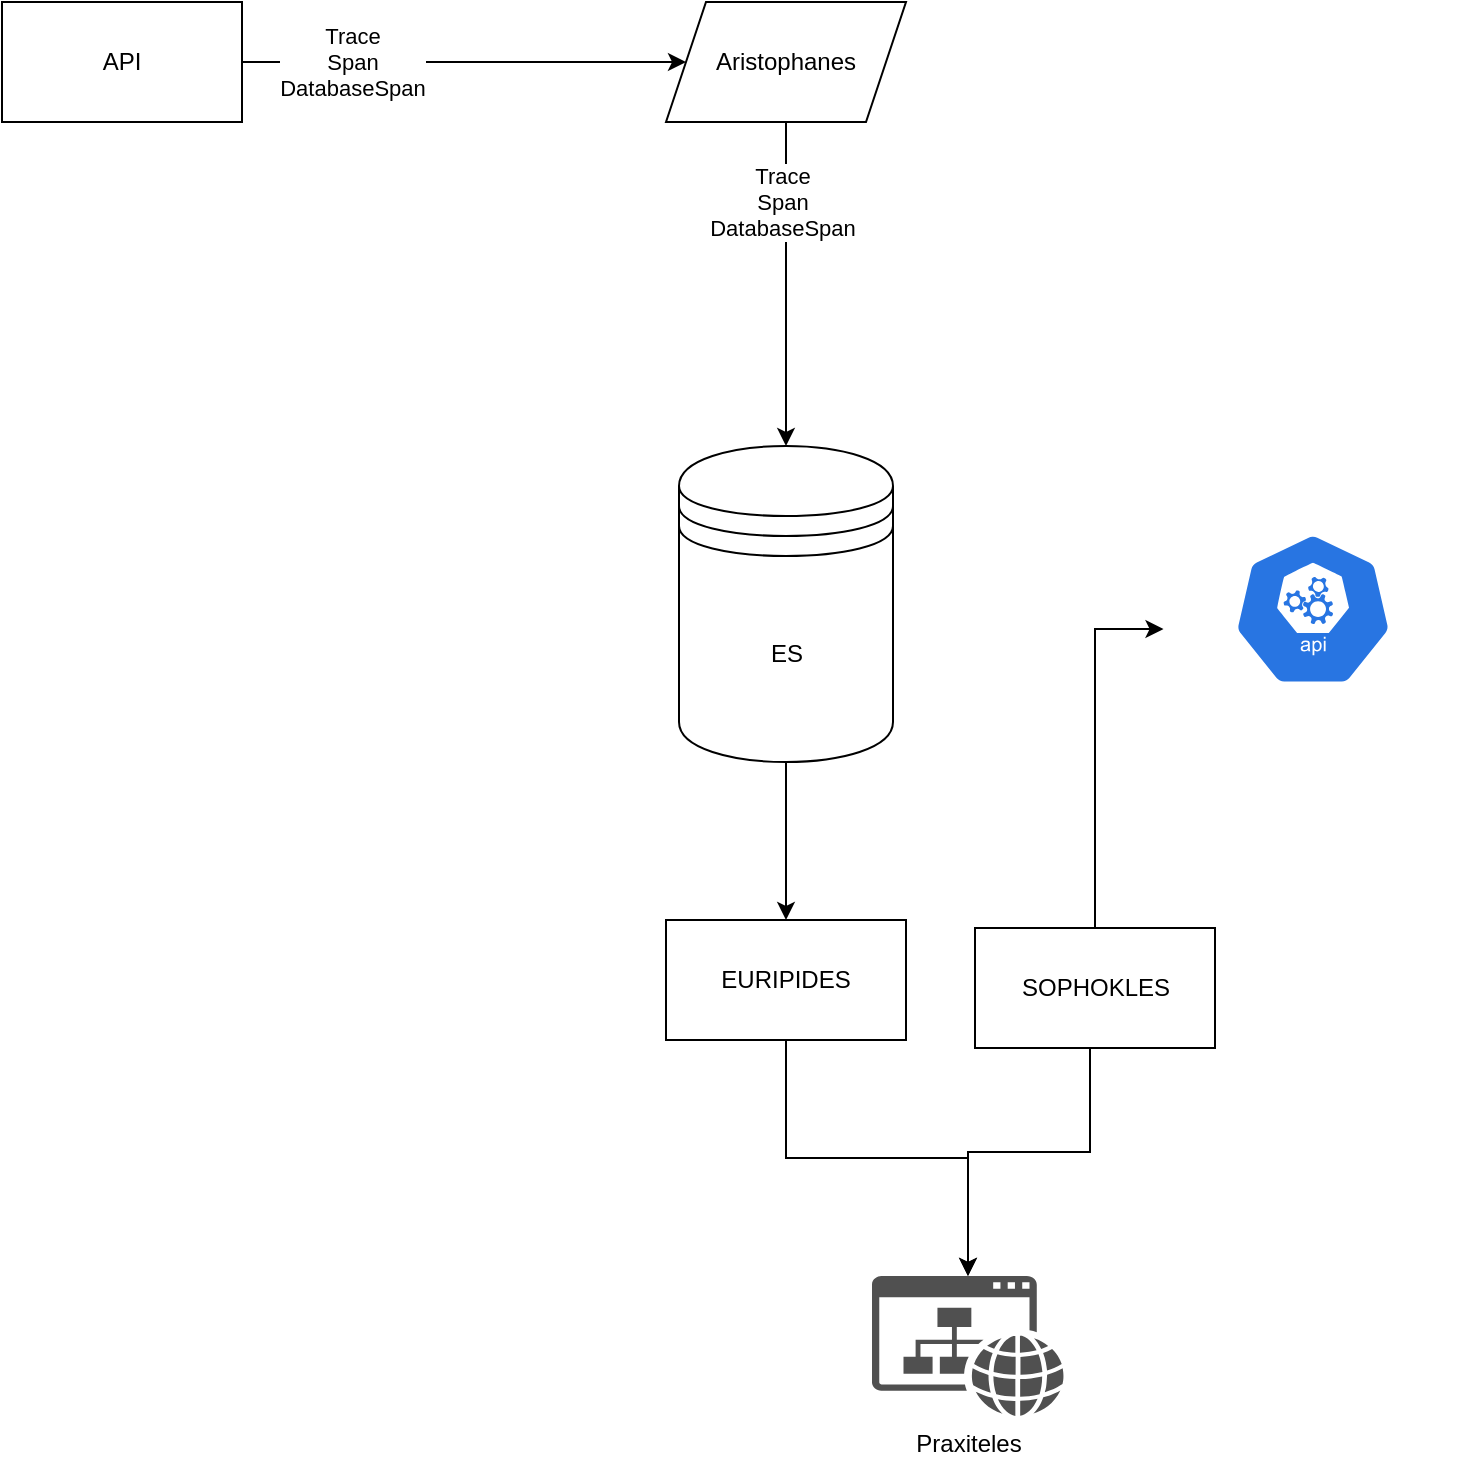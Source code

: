 <?xml version="1.0" encoding="UTF-8"?>
<mxfile version="20.6.2" type="device"><diagram id="fFhBadNZPSA6GtgQHTmR" name="Page-1"><mxGraphModel dx="3346" dy="1269" grid="0" gridSize="10" guides="1" tooltips="1" connect="1" arrows="1" fold="1" page="1" pageScale="1" pageWidth="827" pageHeight="1169" background="#ffffff" math="0" shadow="0"><root><mxCell id="0"/><mxCell id="1" parent="0"/><mxCell id="7MaI2NpDVY1atV138d6i-5" value="" style="edgeStyle=orthogonalEdgeStyle;rounded=0;orthogonalLoop=1;jettySize=auto;html=1;" parent="1" source="7MaI2NpDVY1atV138d6i-1" target="7MaI2NpDVY1atV138d6i-4" edge="1"><mxGeometry relative="1" as="geometry"/></mxCell><mxCell id="7MaI2NpDVY1atV138d6i-8" value="Trace&lt;br&gt;Span&lt;br&gt;DatabaseSpan" style="edgeLabel;html=1;align=center;verticalAlign=middle;resizable=0;points=[];" parent="7MaI2NpDVY1atV138d6i-5" vertex="1" connectable="0"><mxGeometry x="-0.511" relative="1" as="geometry"><mxPoint as="offset"/></mxGeometry></mxCell><mxCell id="7MaI2NpDVY1atV138d6i-1" value="API" style="rounded=0;whiteSpace=wrap;html=1;" parent="1" vertex="1"><mxGeometry x="87" y="80" width="120" height="60" as="geometry"/></mxCell><mxCell id="7MaI2NpDVY1atV138d6i-9" style="edgeStyle=orthogonalEdgeStyle;rounded=0;orthogonalLoop=1;jettySize=auto;html=1;" parent="1" source="7MaI2NpDVY1atV138d6i-4" target="7MaI2NpDVY1atV138d6i-6" edge="1"><mxGeometry relative="1" as="geometry"/></mxCell><mxCell id="7MaI2NpDVY1atV138d6i-10" value="Trace&lt;br&gt;Span&lt;br&gt;DatabaseSpan" style="edgeLabel;html=1;align=center;verticalAlign=middle;resizable=0;points=[];" parent="7MaI2NpDVY1atV138d6i-9" vertex="1" connectable="0"><mxGeometry x="-0.508" y="-2" relative="1" as="geometry"><mxPoint as="offset"/></mxGeometry></mxCell><mxCell id="7MaI2NpDVY1atV138d6i-4" value="Aristophanes" style="shape=parallelogram;perimeter=parallelogramPerimeter;whiteSpace=wrap;html=1;fixedSize=1;rounded=0;" parent="1" vertex="1"><mxGeometry x="419" y="80" width="120" height="60" as="geometry"/></mxCell><mxCell id="7MaI2NpDVY1atV138d6i-16" style="edgeStyle=orthogonalEdgeStyle;rounded=0;orthogonalLoop=1;jettySize=auto;html=1;" parent="1" source="7MaI2NpDVY1atV138d6i-6" target="7MaI2NpDVY1atV138d6i-15" edge="1"><mxGeometry relative="1" as="geometry"/></mxCell><mxCell id="7MaI2NpDVY1atV138d6i-6" value="ES" style="shape=datastore;whiteSpace=wrap;html=1;" parent="1" vertex="1"><mxGeometry x="425.5" y="302" width="107" height="158" as="geometry"/></mxCell><mxCell id="7MaI2NpDVY1atV138d6i-14" value="Praxiteles" style="sketch=0;pointerEvents=1;shadow=0;dashed=0;html=1;strokeColor=none;fillColor=#505050;labelPosition=center;verticalLabelPosition=bottom;verticalAlign=top;outlineConnect=0;align=center;shape=mxgraph.office.concepts.website;" parent="1" vertex="1"><mxGeometry x="522" y="717" width="96" height="70" as="geometry"/></mxCell><mxCell id="Oz4YiD-ijv-fZA68mI7W-2" style="edgeStyle=orthogonalEdgeStyle;rounded=0;orthogonalLoop=1;jettySize=auto;html=1;" edge="1" parent="1" source="7MaI2NpDVY1atV138d6i-15" target="7MaI2NpDVY1atV138d6i-14"><mxGeometry relative="1" as="geometry"/></mxCell><mxCell id="7MaI2NpDVY1atV138d6i-15" value="EURIPIDES&lt;br&gt;" style="rounded=0;whiteSpace=wrap;html=1;" parent="1" vertex="1"><mxGeometry x="419" y="539" width="120" height="60" as="geometry"/></mxCell><mxCell id="7MaI2NpDVY1atV138d6i-21" style="edgeStyle=orthogonalEdgeStyle;rounded=0;orthogonalLoop=1;jettySize=auto;html=1;entryX=0.005;entryY=0.63;entryDx=0;entryDy=0;entryPerimeter=0;" parent="1" source="7MaI2NpDVY1atV138d6i-18" target="7MaI2NpDVY1atV138d6i-20" edge="1"><mxGeometry relative="1" as="geometry"/></mxCell><mxCell id="Oz4YiD-ijv-fZA68mI7W-3" style="edgeStyle=orthogonalEdgeStyle;rounded=0;orthogonalLoop=1;jettySize=auto;html=1;" edge="1" parent="1" source="7MaI2NpDVY1atV138d6i-18" target="7MaI2NpDVY1atV138d6i-14"><mxGeometry relative="1" as="geometry"><Array as="points"><mxPoint x="631" y="655"/><mxPoint x="570" y="655"/></Array></mxGeometry></mxCell><mxCell id="7MaI2NpDVY1atV138d6i-18" value="SOPHOKLES" style="rounded=0;whiteSpace=wrap;html=1;" parent="1" vertex="1"><mxGeometry x="573.5" y="543" width="120" height="60" as="geometry"/></mxCell><mxCell id="7MaI2NpDVY1atV138d6i-20" value="" style="sketch=0;html=1;dashed=0;whitespace=wrap;fillColor=#2875E2;strokeColor=#ffffff;points=[[0.005,0.63,0],[0.1,0.2,0],[0.9,0.2,0],[0.5,0,0],[0.995,0.63,0],[0.72,0.99,0],[0.5,1,0],[0.28,0.99,0]];verticalLabelPosition=bottom;align=center;verticalAlign=top;shape=mxgraph.kubernetes.icon;prIcon=api" parent="1" vertex="1"><mxGeometry x="667" y="345" width="151" height="77" as="geometry"/></mxCell></root></mxGraphModel></diagram></mxfile>